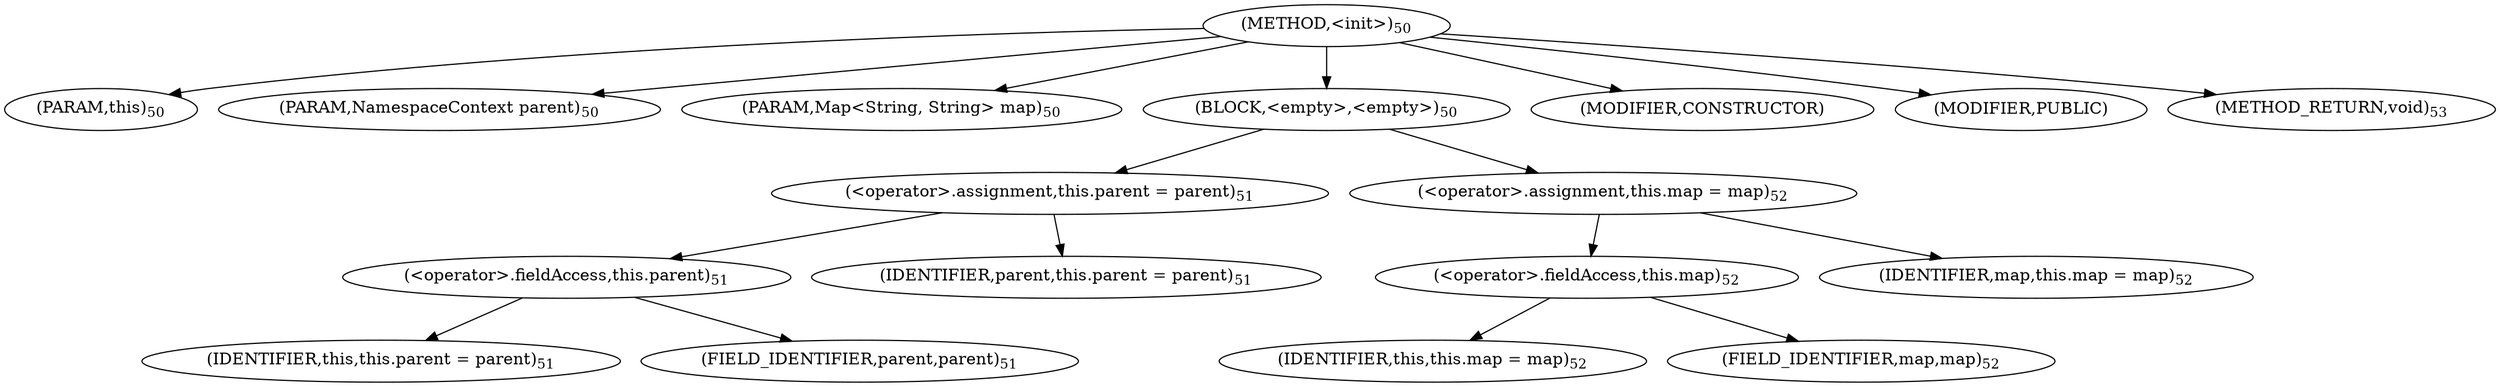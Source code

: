 digraph "&lt;init&gt;" {  
"68" [label = <(METHOD,&lt;init&gt;)<SUB>50</SUB>> ]
"9" [label = <(PARAM,this)<SUB>50</SUB>> ]
"69" [label = <(PARAM,NamespaceContext parent)<SUB>50</SUB>> ]
"70" [label = <(PARAM,Map&lt;String, String&gt; map)<SUB>50</SUB>> ]
"71" [label = <(BLOCK,&lt;empty&gt;,&lt;empty&gt;)<SUB>50</SUB>> ]
"72" [label = <(&lt;operator&gt;.assignment,this.parent = parent)<SUB>51</SUB>> ]
"73" [label = <(&lt;operator&gt;.fieldAccess,this.parent)<SUB>51</SUB>> ]
"8" [label = <(IDENTIFIER,this,this.parent = parent)<SUB>51</SUB>> ]
"74" [label = <(FIELD_IDENTIFIER,parent,parent)<SUB>51</SUB>> ]
"75" [label = <(IDENTIFIER,parent,this.parent = parent)<SUB>51</SUB>> ]
"76" [label = <(&lt;operator&gt;.assignment,this.map = map)<SUB>52</SUB>> ]
"77" [label = <(&lt;operator&gt;.fieldAccess,this.map)<SUB>52</SUB>> ]
"10" [label = <(IDENTIFIER,this,this.map = map)<SUB>52</SUB>> ]
"78" [label = <(FIELD_IDENTIFIER,map,map)<SUB>52</SUB>> ]
"79" [label = <(IDENTIFIER,map,this.map = map)<SUB>52</SUB>> ]
"80" [label = <(MODIFIER,CONSTRUCTOR)> ]
"81" [label = <(MODIFIER,PUBLIC)> ]
"82" [label = <(METHOD_RETURN,void)<SUB>53</SUB>> ]
  "68" -> "9" 
  "68" -> "69" 
  "68" -> "70" 
  "68" -> "71" 
  "68" -> "80" 
  "68" -> "81" 
  "68" -> "82" 
  "71" -> "72" 
  "71" -> "76" 
  "72" -> "73" 
  "72" -> "75" 
  "73" -> "8" 
  "73" -> "74" 
  "76" -> "77" 
  "76" -> "79" 
  "77" -> "10" 
  "77" -> "78" 
}
